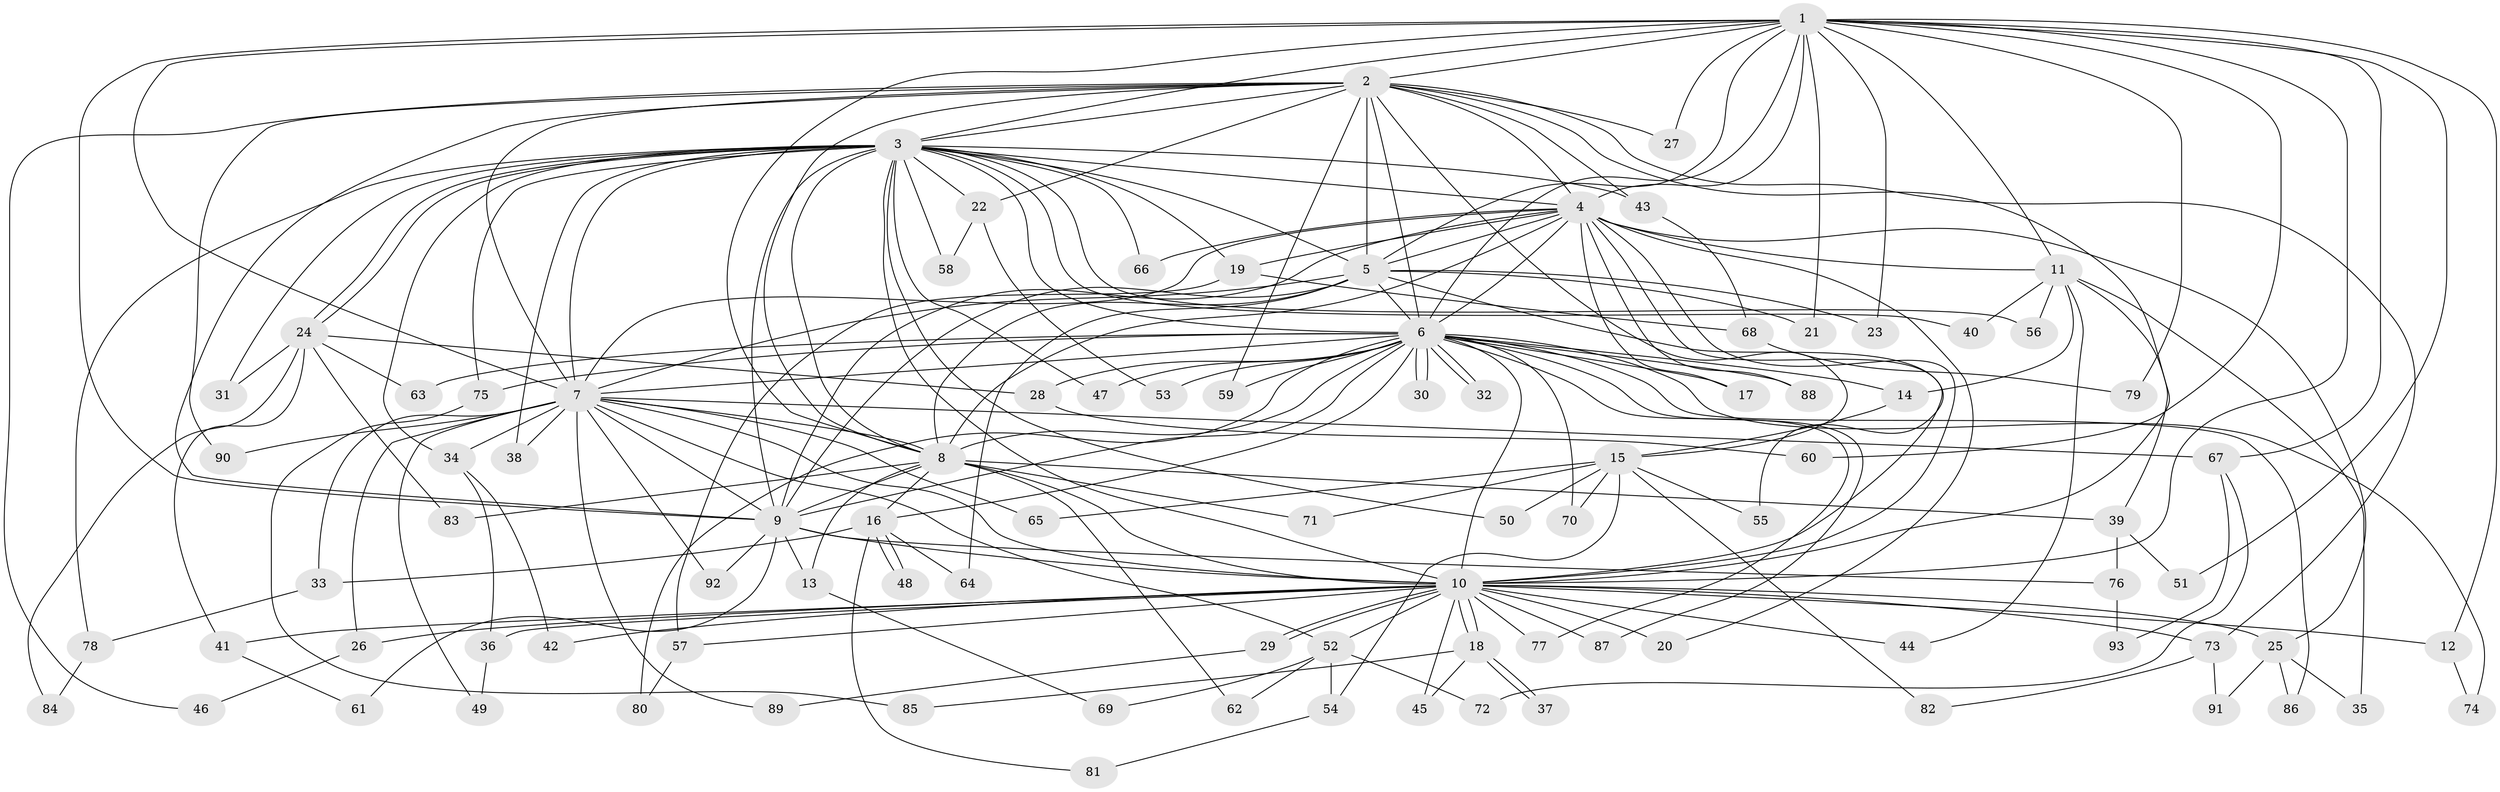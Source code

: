 // Generated by graph-tools (version 1.1) at 2025/10/02/27/25 16:10:57]
// undirected, 93 vertices, 211 edges
graph export_dot {
graph [start="1"]
  node [color=gray90,style=filled];
  1;
  2;
  3;
  4;
  5;
  6;
  7;
  8;
  9;
  10;
  11;
  12;
  13;
  14;
  15;
  16;
  17;
  18;
  19;
  20;
  21;
  22;
  23;
  24;
  25;
  26;
  27;
  28;
  29;
  30;
  31;
  32;
  33;
  34;
  35;
  36;
  37;
  38;
  39;
  40;
  41;
  42;
  43;
  44;
  45;
  46;
  47;
  48;
  49;
  50;
  51;
  52;
  53;
  54;
  55;
  56;
  57;
  58;
  59;
  60;
  61;
  62;
  63;
  64;
  65;
  66;
  67;
  68;
  69;
  70;
  71;
  72;
  73;
  74;
  75;
  76;
  77;
  78;
  79;
  80;
  81;
  82;
  83;
  84;
  85;
  86;
  87;
  88;
  89;
  90;
  91;
  92;
  93;
  1 -- 2;
  1 -- 3;
  1 -- 4;
  1 -- 5;
  1 -- 6;
  1 -- 7;
  1 -- 8;
  1 -- 9;
  1 -- 10;
  1 -- 11;
  1 -- 12;
  1 -- 21;
  1 -- 23;
  1 -- 27;
  1 -- 51;
  1 -- 60;
  1 -- 67;
  1 -- 79;
  2 -- 3;
  2 -- 4;
  2 -- 5;
  2 -- 6;
  2 -- 7;
  2 -- 8;
  2 -- 9;
  2 -- 10;
  2 -- 15;
  2 -- 22;
  2 -- 27;
  2 -- 43;
  2 -- 46;
  2 -- 59;
  2 -- 73;
  2 -- 90;
  3 -- 4;
  3 -- 5;
  3 -- 6;
  3 -- 7;
  3 -- 8;
  3 -- 9;
  3 -- 10;
  3 -- 19;
  3 -- 22;
  3 -- 24;
  3 -- 24;
  3 -- 31;
  3 -- 34;
  3 -- 38;
  3 -- 40;
  3 -- 43;
  3 -- 47;
  3 -- 50;
  3 -- 56;
  3 -- 58;
  3 -- 66;
  3 -- 75;
  3 -- 78;
  4 -- 5;
  4 -- 6;
  4 -- 7;
  4 -- 8;
  4 -- 9;
  4 -- 10;
  4 -- 11;
  4 -- 17;
  4 -- 19;
  4 -- 20;
  4 -- 25;
  4 -- 55;
  4 -- 66;
  4 -- 88;
  5 -- 6;
  5 -- 7;
  5 -- 8;
  5 -- 9;
  5 -- 10;
  5 -- 21;
  5 -- 23;
  5 -- 64;
  6 -- 7;
  6 -- 8;
  6 -- 9;
  6 -- 10;
  6 -- 14;
  6 -- 16;
  6 -- 17;
  6 -- 28;
  6 -- 30;
  6 -- 30;
  6 -- 32;
  6 -- 32;
  6 -- 47;
  6 -- 53;
  6 -- 59;
  6 -- 63;
  6 -- 70;
  6 -- 74;
  6 -- 75;
  6 -- 77;
  6 -- 80;
  6 -- 86;
  6 -- 87;
  6 -- 88;
  7 -- 8;
  7 -- 9;
  7 -- 10;
  7 -- 26;
  7 -- 33;
  7 -- 34;
  7 -- 38;
  7 -- 49;
  7 -- 52;
  7 -- 65;
  7 -- 67;
  7 -- 89;
  7 -- 90;
  7 -- 92;
  8 -- 9;
  8 -- 10;
  8 -- 13;
  8 -- 16;
  8 -- 39;
  8 -- 62;
  8 -- 71;
  8 -- 83;
  9 -- 10;
  9 -- 13;
  9 -- 61;
  9 -- 76;
  9 -- 92;
  10 -- 12;
  10 -- 18;
  10 -- 18;
  10 -- 20;
  10 -- 25;
  10 -- 26;
  10 -- 29;
  10 -- 29;
  10 -- 36;
  10 -- 41;
  10 -- 42;
  10 -- 44;
  10 -- 45;
  10 -- 52;
  10 -- 57;
  10 -- 73;
  10 -- 77;
  10 -- 87;
  11 -- 14;
  11 -- 35;
  11 -- 39;
  11 -- 40;
  11 -- 44;
  11 -- 56;
  12 -- 74;
  13 -- 69;
  14 -- 15;
  15 -- 50;
  15 -- 54;
  15 -- 55;
  15 -- 65;
  15 -- 70;
  15 -- 71;
  15 -- 82;
  16 -- 33;
  16 -- 48;
  16 -- 48;
  16 -- 64;
  16 -- 81;
  18 -- 37;
  18 -- 37;
  18 -- 45;
  18 -- 85;
  19 -- 57;
  19 -- 68;
  22 -- 53;
  22 -- 58;
  24 -- 28;
  24 -- 31;
  24 -- 41;
  24 -- 63;
  24 -- 83;
  24 -- 84;
  25 -- 35;
  25 -- 86;
  25 -- 91;
  26 -- 46;
  28 -- 60;
  29 -- 89;
  33 -- 78;
  34 -- 36;
  34 -- 42;
  36 -- 49;
  39 -- 51;
  39 -- 76;
  41 -- 61;
  43 -- 68;
  52 -- 54;
  52 -- 62;
  52 -- 69;
  52 -- 72;
  54 -- 81;
  57 -- 80;
  67 -- 72;
  67 -- 93;
  68 -- 79;
  73 -- 82;
  73 -- 91;
  75 -- 85;
  76 -- 93;
  78 -- 84;
}

